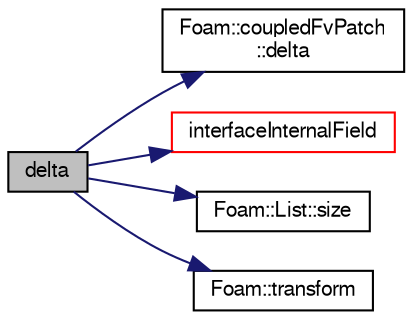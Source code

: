 digraph "delta"
{
  bgcolor="transparent";
  edge [fontname="FreeSans",fontsize="10",labelfontname="FreeSans",labelfontsize="10"];
  node [fontname="FreeSans",fontsize="10",shape=record];
  rankdir="LR";
  Node324 [label="delta",height=0.2,width=0.4,color="black", fillcolor="grey75", style="filled", fontcolor="black"];
  Node324 -> Node325 [color="midnightblue",fontsize="10",style="solid",fontname="FreeSans"];
  Node325 [label="Foam::coupledFvPatch\l::delta",height=0.2,width=0.4,color="black",URL="$a22794.html#af28a1b7920549c636b63713ee2365216",tooltip="Return delta (P to N) vectors across coupled patch. "];
  Node324 -> Node326 [color="midnightblue",fontsize="10",style="solid",fontname="FreeSans"];
  Node326 [label="interfaceInternalField",height=0.2,width=0.4,color="red",URL="$a22802.html#aa8871ae0f8409c5f343da9516cd8c846",tooltip="Return the values of the given internal data adjacent to. "];
  Node324 -> Node328 [color="midnightblue",fontsize="10",style="solid",fontname="FreeSans"];
  Node328 [label="Foam::List::size",height=0.2,width=0.4,color="black",URL="$a25694.html#a8a5f6fa29bd4b500caf186f60245b384",tooltip="Override size to be inconsistent with allocated storage. "];
  Node324 -> Node329 [color="midnightblue",fontsize="10",style="solid",fontname="FreeSans"];
  Node329 [label="Foam::transform",height=0.2,width=0.4,color="black",URL="$a21124.html#a919915170941701c1223291531ad010c"];
}
